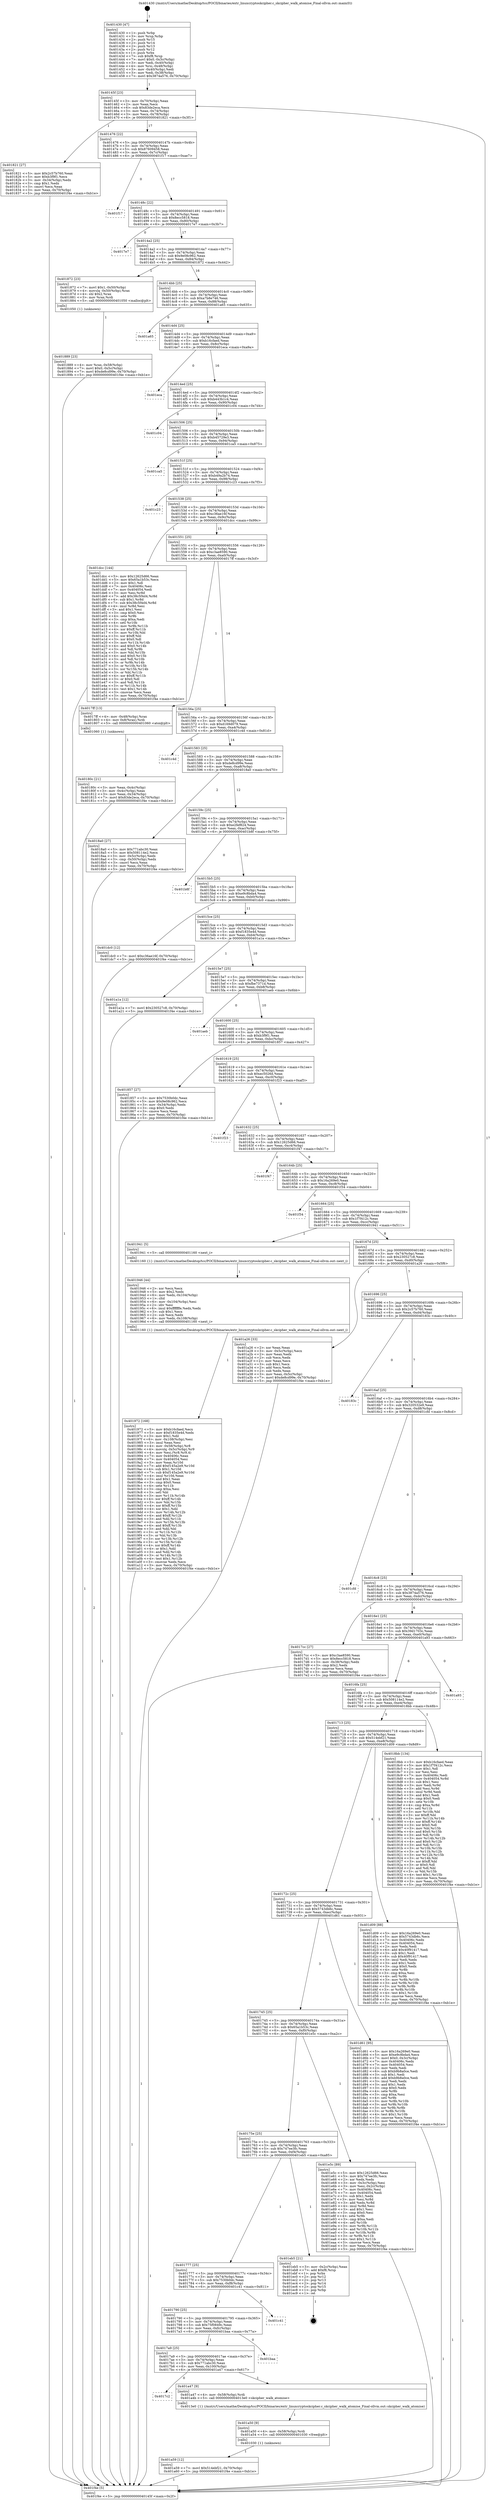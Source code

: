 digraph "0x401430" {
  label = "0x401430 (/mnt/c/Users/mathe/Desktop/tcc/POCII/binaries/extr_linuxcryptoskcipher.c_skcipher_walk_atomise_Final-ollvm.out::main(0))"
  labelloc = "t"
  node[shape=record]

  Entry [label="",width=0.3,height=0.3,shape=circle,fillcolor=black,style=filled]
  "0x40145f" [label="{
     0x40145f [23]\l
     | [instrs]\l
     &nbsp;&nbsp;0x40145f \<+3\>: mov -0x70(%rbp),%eax\l
     &nbsp;&nbsp;0x401462 \<+2\>: mov %eax,%ecx\l
     &nbsp;&nbsp;0x401464 \<+6\>: sub $0x83de2eca,%ecx\l
     &nbsp;&nbsp;0x40146a \<+3\>: mov %eax,-0x74(%rbp)\l
     &nbsp;&nbsp;0x40146d \<+3\>: mov %ecx,-0x78(%rbp)\l
     &nbsp;&nbsp;0x401470 \<+6\>: je 0000000000401821 \<main+0x3f1\>\l
  }"]
  "0x401821" [label="{
     0x401821 [27]\l
     | [instrs]\l
     &nbsp;&nbsp;0x401821 \<+5\>: mov $0x2c57b760,%eax\l
     &nbsp;&nbsp;0x401826 \<+5\>: mov $0xb3f9f1,%ecx\l
     &nbsp;&nbsp;0x40182b \<+3\>: mov -0x34(%rbp),%edx\l
     &nbsp;&nbsp;0x40182e \<+3\>: cmp $0x1,%edx\l
     &nbsp;&nbsp;0x401831 \<+3\>: cmovl %ecx,%eax\l
     &nbsp;&nbsp;0x401834 \<+3\>: mov %eax,-0x70(%rbp)\l
     &nbsp;&nbsp;0x401837 \<+5\>: jmp 0000000000401f4e \<main+0xb1e\>\l
  }"]
  "0x401476" [label="{
     0x401476 [22]\l
     | [instrs]\l
     &nbsp;&nbsp;0x401476 \<+5\>: jmp 000000000040147b \<main+0x4b\>\l
     &nbsp;&nbsp;0x40147b \<+3\>: mov -0x74(%rbp),%eax\l
     &nbsp;&nbsp;0x40147e \<+5\>: sub $0x87609458,%eax\l
     &nbsp;&nbsp;0x401483 \<+3\>: mov %eax,-0x7c(%rbp)\l
     &nbsp;&nbsp;0x401486 \<+6\>: je 0000000000401f17 \<main+0xae7\>\l
  }"]
  Exit [label="",width=0.3,height=0.3,shape=circle,fillcolor=black,style=filled,peripheries=2]
  "0x401f17" [label="{
     0x401f17\l
  }", style=dashed]
  "0x40148c" [label="{
     0x40148c [22]\l
     | [instrs]\l
     &nbsp;&nbsp;0x40148c \<+5\>: jmp 0000000000401491 \<main+0x61\>\l
     &nbsp;&nbsp;0x401491 \<+3\>: mov -0x74(%rbp),%eax\l
     &nbsp;&nbsp;0x401494 \<+5\>: sub $0x8ecc5818,%eax\l
     &nbsp;&nbsp;0x401499 \<+3\>: mov %eax,-0x80(%rbp)\l
     &nbsp;&nbsp;0x40149c \<+6\>: je 00000000004017e7 \<main+0x3b7\>\l
  }"]
  "0x401a59" [label="{
     0x401a59 [12]\l
     | [instrs]\l
     &nbsp;&nbsp;0x401a59 \<+7\>: movl $0x514ebf21,-0x70(%rbp)\l
     &nbsp;&nbsp;0x401a60 \<+5\>: jmp 0000000000401f4e \<main+0xb1e\>\l
  }"]
  "0x4017e7" [label="{
     0x4017e7\l
  }", style=dashed]
  "0x4014a2" [label="{
     0x4014a2 [25]\l
     | [instrs]\l
     &nbsp;&nbsp;0x4014a2 \<+5\>: jmp 00000000004014a7 \<main+0x77\>\l
     &nbsp;&nbsp;0x4014a7 \<+3\>: mov -0x74(%rbp),%eax\l
     &nbsp;&nbsp;0x4014aa \<+5\>: sub $0x9e08c962,%eax\l
     &nbsp;&nbsp;0x4014af \<+6\>: mov %eax,-0x84(%rbp)\l
     &nbsp;&nbsp;0x4014b5 \<+6\>: je 0000000000401872 \<main+0x442\>\l
  }"]
  "0x401a50" [label="{
     0x401a50 [9]\l
     | [instrs]\l
     &nbsp;&nbsp;0x401a50 \<+4\>: mov -0x58(%rbp),%rdi\l
     &nbsp;&nbsp;0x401a54 \<+5\>: call 0000000000401030 \<free@plt\>\l
     | [calls]\l
     &nbsp;&nbsp;0x401030 \{1\} (unknown)\l
  }"]
  "0x401872" [label="{
     0x401872 [23]\l
     | [instrs]\l
     &nbsp;&nbsp;0x401872 \<+7\>: movl $0x1,-0x50(%rbp)\l
     &nbsp;&nbsp;0x401879 \<+4\>: movslq -0x50(%rbp),%rax\l
     &nbsp;&nbsp;0x40187d \<+4\>: shl $0x2,%rax\l
     &nbsp;&nbsp;0x401881 \<+3\>: mov %rax,%rdi\l
     &nbsp;&nbsp;0x401884 \<+5\>: call 0000000000401050 \<malloc@plt\>\l
     | [calls]\l
     &nbsp;&nbsp;0x401050 \{1\} (unknown)\l
  }"]
  "0x4014bb" [label="{
     0x4014bb [25]\l
     | [instrs]\l
     &nbsp;&nbsp;0x4014bb \<+5\>: jmp 00000000004014c0 \<main+0x90\>\l
     &nbsp;&nbsp;0x4014c0 \<+3\>: mov -0x74(%rbp),%eax\l
     &nbsp;&nbsp;0x4014c3 \<+5\>: sub $0xa7b8e746,%eax\l
     &nbsp;&nbsp;0x4014c8 \<+6\>: mov %eax,-0x88(%rbp)\l
     &nbsp;&nbsp;0x4014ce \<+6\>: je 0000000000401a65 \<main+0x635\>\l
  }"]
  "0x4017c2" [label="{
     0x4017c2\l
  }", style=dashed]
  "0x401a65" [label="{
     0x401a65\l
  }", style=dashed]
  "0x4014d4" [label="{
     0x4014d4 [25]\l
     | [instrs]\l
     &nbsp;&nbsp;0x4014d4 \<+5\>: jmp 00000000004014d9 \<main+0xa9\>\l
     &nbsp;&nbsp;0x4014d9 \<+3\>: mov -0x74(%rbp),%eax\l
     &nbsp;&nbsp;0x4014dc \<+5\>: sub $0xb16cfaed,%eax\l
     &nbsp;&nbsp;0x4014e1 \<+6\>: mov %eax,-0x8c(%rbp)\l
     &nbsp;&nbsp;0x4014e7 \<+6\>: je 0000000000401eca \<main+0xa9a\>\l
  }"]
  "0x401a47" [label="{
     0x401a47 [9]\l
     | [instrs]\l
     &nbsp;&nbsp;0x401a47 \<+4\>: mov -0x58(%rbp),%rdi\l
     &nbsp;&nbsp;0x401a4b \<+5\>: call 00000000004013e0 \<skcipher_walk_atomise\>\l
     | [calls]\l
     &nbsp;&nbsp;0x4013e0 \{1\} (/mnt/c/Users/mathe/Desktop/tcc/POCII/binaries/extr_linuxcryptoskcipher.c_skcipher_walk_atomise_Final-ollvm.out::skcipher_walk_atomise)\l
  }"]
  "0x401eca" [label="{
     0x401eca\l
  }", style=dashed]
  "0x4014ed" [label="{
     0x4014ed [25]\l
     | [instrs]\l
     &nbsp;&nbsp;0x4014ed \<+5\>: jmp 00000000004014f2 \<main+0xc2\>\l
     &nbsp;&nbsp;0x4014f2 \<+3\>: mov -0x74(%rbp),%eax\l
     &nbsp;&nbsp;0x4014f5 \<+5\>: sub $0xb443b1c4,%eax\l
     &nbsp;&nbsp;0x4014fa \<+6\>: mov %eax,-0x90(%rbp)\l
     &nbsp;&nbsp;0x401500 \<+6\>: je 0000000000401c04 \<main+0x7d4\>\l
  }"]
  "0x4017a9" [label="{
     0x4017a9 [25]\l
     | [instrs]\l
     &nbsp;&nbsp;0x4017a9 \<+5\>: jmp 00000000004017ae \<main+0x37e\>\l
     &nbsp;&nbsp;0x4017ae \<+3\>: mov -0x74(%rbp),%eax\l
     &nbsp;&nbsp;0x4017b1 \<+5\>: sub $0x771abc30,%eax\l
     &nbsp;&nbsp;0x4017b6 \<+6\>: mov %eax,-0x100(%rbp)\l
     &nbsp;&nbsp;0x4017bc \<+6\>: je 0000000000401a47 \<main+0x617\>\l
  }"]
  "0x401c04" [label="{
     0x401c04\l
  }", style=dashed]
  "0x401506" [label="{
     0x401506 [25]\l
     | [instrs]\l
     &nbsp;&nbsp;0x401506 \<+5\>: jmp 000000000040150b \<main+0xdb\>\l
     &nbsp;&nbsp;0x40150b \<+3\>: mov -0x74(%rbp),%eax\l
     &nbsp;&nbsp;0x40150e \<+5\>: sub $0xb45729e3,%eax\l
     &nbsp;&nbsp;0x401513 \<+6\>: mov %eax,-0x94(%rbp)\l
     &nbsp;&nbsp;0x401519 \<+6\>: je 0000000000401ca5 \<main+0x875\>\l
  }"]
  "0x401baa" [label="{
     0x401baa\l
  }", style=dashed]
  "0x401ca5" [label="{
     0x401ca5\l
  }", style=dashed]
  "0x40151f" [label="{
     0x40151f [25]\l
     | [instrs]\l
     &nbsp;&nbsp;0x40151f \<+5\>: jmp 0000000000401524 \<main+0xf4\>\l
     &nbsp;&nbsp;0x401524 \<+3\>: mov -0x74(%rbp),%eax\l
     &nbsp;&nbsp;0x401527 \<+5\>: sub $0xb49a2b74,%eax\l
     &nbsp;&nbsp;0x40152c \<+6\>: mov %eax,-0x98(%rbp)\l
     &nbsp;&nbsp;0x401532 \<+6\>: je 0000000000401c23 \<main+0x7f3\>\l
  }"]
  "0x401790" [label="{
     0x401790 [25]\l
     | [instrs]\l
     &nbsp;&nbsp;0x401790 \<+5\>: jmp 0000000000401795 \<main+0x365\>\l
     &nbsp;&nbsp;0x401795 \<+3\>: mov -0x74(%rbp),%eax\l
     &nbsp;&nbsp;0x401798 \<+5\>: sub $0x75f0849c,%eax\l
     &nbsp;&nbsp;0x40179d \<+6\>: mov %eax,-0xfc(%rbp)\l
     &nbsp;&nbsp;0x4017a3 \<+6\>: je 0000000000401baa \<main+0x77a\>\l
  }"]
  "0x401c23" [label="{
     0x401c23\l
  }", style=dashed]
  "0x401538" [label="{
     0x401538 [25]\l
     | [instrs]\l
     &nbsp;&nbsp;0x401538 \<+5\>: jmp 000000000040153d \<main+0x10d\>\l
     &nbsp;&nbsp;0x40153d \<+3\>: mov -0x74(%rbp),%eax\l
     &nbsp;&nbsp;0x401540 \<+5\>: sub $0xc36ae16f,%eax\l
     &nbsp;&nbsp;0x401545 \<+6\>: mov %eax,-0x9c(%rbp)\l
     &nbsp;&nbsp;0x40154b \<+6\>: je 0000000000401dcc \<main+0x99c\>\l
  }"]
  "0x401c41" [label="{
     0x401c41\l
  }", style=dashed]
  "0x401dcc" [label="{
     0x401dcc [144]\l
     | [instrs]\l
     &nbsp;&nbsp;0x401dcc \<+5\>: mov $0x12625d66,%eax\l
     &nbsp;&nbsp;0x401dd1 \<+5\>: mov $0x65a1b53c,%ecx\l
     &nbsp;&nbsp;0x401dd6 \<+2\>: mov $0x1,%dl\l
     &nbsp;&nbsp;0x401dd8 \<+7\>: mov 0x40406c,%esi\l
     &nbsp;&nbsp;0x401ddf \<+7\>: mov 0x404054,%edi\l
     &nbsp;&nbsp;0x401de6 \<+3\>: mov %esi,%r8d\l
     &nbsp;&nbsp;0x401de9 \<+7\>: add $0x38c5f4d4,%r8d\l
     &nbsp;&nbsp;0x401df0 \<+4\>: sub $0x1,%r8d\l
     &nbsp;&nbsp;0x401df4 \<+7\>: sub $0x38c5f4d4,%r8d\l
     &nbsp;&nbsp;0x401dfb \<+4\>: imul %r8d,%esi\l
     &nbsp;&nbsp;0x401dff \<+3\>: and $0x1,%esi\l
     &nbsp;&nbsp;0x401e02 \<+3\>: cmp $0x0,%esi\l
     &nbsp;&nbsp;0x401e05 \<+4\>: sete %r9b\l
     &nbsp;&nbsp;0x401e09 \<+3\>: cmp $0xa,%edi\l
     &nbsp;&nbsp;0x401e0c \<+4\>: setl %r10b\l
     &nbsp;&nbsp;0x401e10 \<+3\>: mov %r9b,%r11b\l
     &nbsp;&nbsp;0x401e13 \<+4\>: xor $0xff,%r11b\l
     &nbsp;&nbsp;0x401e17 \<+3\>: mov %r10b,%bl\l
     &nbsp;&nbsp;0x401e1a \<+3\>: xor $0xff,%bl\l
     &nbsp;&nbsp;0x401e1d \<+3\>: xor $0x0,%dl\l
     &nbsp;&nbsp;0x401e20 \<+3\>: mov %r11b,%r14b\l
     &nbsp;&nbsp;0x401e23 \<+4\>: and $0x0,%r14b\l
     &nbsp;&nbsp;0x401e27 \<+3\>: and %dl,%r9b\l
     &nbsp;&nbsp;0x401e2a \<+3\>: mov %bl,%r15b\l
     &nbsp;&nbsp;0x401e2d \<+4\>: and $0x0,%r15b\l
     &nbsp;&nbsp;0x401e31 \<+3\>: and %dl,%r10b\l
     &nbsp;&nbsp;0x401e34 \<+3\>: or %r9b,%r14b\l
     &nbsp;&nbsp;0x401e37 \<+3\>: or %r10b,%r15b\l
     &nbsp;&nbsp;0x401e3a \<+3\>: xor %r15b,%r14b\l
     &nbsp;&nbsp;0x401e3d \<+3\>: or %bl,%r11b\l
     &nbsp;&nbsp;0x401e40 \<+4\>: xor $0xff,%r11b\l
     &nbsp;&nbsp;0x401e44 \<+3\>: or $0x0,%dl\l
     &nbsp;&nbsp;0x401e47 \<+3\>: and %dl,%r11b\l
     &nbsp;&nbsp;0x401e4a \<+3\>: or %r11b,%r14b\l
     &nbsp;&nbsp;0x401e4d \<+4\>: test $0x1,%r14b\l
     &nbsp;&nbsp;0x401e51 \<+3\>: cmovne %ecx,%eax\l
     &nbsp;&nbsp;0x401e54 \<+3\>: mov %eax,-0x70(%rbp)\l
     &nbsp;&nbsp;0x401e57 \<+5\>: jmp 0000000000401f4e \<main+0xb1e\>\l
  }"]
  "0x401551" [label="{
     0x401551 [25]\l
     | [instrs]\l
     &nbsp;&nbsp;0x401551 \<+5\>: jmp 0000000000401556 \<main+0x126\>\l
     &nbsp;&nbsp;0x401556 \<+3\>: mov -0x74(%rbp),%eax\l
     &nbsp;&nbsp;0x401559 \<+5\>: sub $0xc3ae8590,%eax\l
     &nbsp;&nbsp;0x40155e \<+6\>: mov %eax,-0xa0(%rbp)\l
     &nbsp;&nbsp;0x401564 \<+6\>: je 00000000004017ff \<main+0x3cf\>\l
  }"]
  "0x401777" [label="{
     0x401777 [25]\l
     | [instrs]\l
     &nbsp;&nbsp;0x401777 \<+5\>: jmp 000000000040177c \<main+0x34c\>\l
     &nbsp;&nbsp;0x40177c \<+3\>: mov -0x74(%rbp),%eax\l
     &nbsp;&nbsp;0x40177f \<+5\>: sub $0x7530b0dc,%eax\l
     &nbsp;&nbsp;0x401784 \<+6\>: mov %eax,-0xf8(%rbp)\l
     &nbsp;&nbsp;0x40178a \<+6\>: je 0000000000401c41 \<main+0x811\>\l
  }"]
  "0x4017ff" [label="{
     0x4017ff [13]\l
     | [instrs]\l
     &nbsp;&nbsp;0x4017ff \<+4\>: mov -0x48(%rbp),%rax\l
     &nbsp;&nbsp;0x401803 \<+4\>: mov 0x8(%rax),%rdi\l
     &nbsp;&nbsp;0x401807 \<+5\>: call 0000000000401060 \<atoi@plt\>\l
     | [calls]\l
     &nbsp;&nbsp;0x401060 \{1\} (unknown)\l
  }"]
  "0x40156a" [label="{
     0x40156a [25]\l
     | [instrs]\l
     &nbsp;&nbsp;0x40156a \<+5\>: jmp 000000000040156f \<main+0x13f\>\l
     &nbsp;&nbsp;0x40156f \<+3\>: mov -0x74(%rbp),%eax\l
     &nbsp;&nbsp;0x401572 \<+5\>: sub $0xd169d079,%eax\l
     &nbsp;&nbsp;0x401577 \<+6\>: mov %eax,-0xa4(%rbp)\l
     &nbsp;&nbsp;0x40157d \<+6\>: je 0000000000401c4d \<main+0x81d\>\l
  }"]
  "0x401eb5" [label="{
     0x401eb5 [21]\l
     | [instrs]\l
     &nbsp;&nbsp;0x401eb5 \<+3\>: mov -0x2c(%rbp),%eax\l
     &nbsp;&nbsp;0x401eb8 \<+7\>: add $0xf8,%rsp\l
     &nbsp;&nbsp;0x401ebf \<+1\>: pop %rbx\l
     &nbsp;&nbsp;0x401ec0 \<+2\>: pop %r12\l
     &nbsp;&nbsp;0x401ec2 \<+2\>: pop %r13\l
     &nbsp;&nbsp;0x401ec4 \<+2\>: pop %r14\l
     &nbsp;&nbsp;0x401ec6 \<+2\>: pop %r15\l
     &nbsp;&nbsp;0x401ec8 \<+1\>: pop %rbp\l
     &nbsp;&nbsp;0x401ec9 \<+1\>: ret\l
  }"]
  "0x401c4d" [label="{
     0x401c4d\l
  }", style=dashed]
  "0x401583" [label="{
     0x401583 [25]\l
     | [instrs]\l
     &nbsp;&nbsp;0x401583 \<+5\>: jmp 0000000000401588 \<main+0x158\>\l
     &nbsp;&nbsp;0x401588 \<+3\>: mov -0x74(%rbp),%eax\l
     &nbsp;&nbsp;0x40158b \<+5\>: sub $0xde8cd99e,%eax\l
     &nbsp;&nbsp;0x401590 \<+6\>: mov %eax,-0xa8(%rbp)\l
     &nbsp;&nbsp;0x401596 \<+6\>: je 00000000004018a0 \<main+0x470\>\l
  }"]
  "0x40175e" [label="{
     0x40175e [25]\l
     | [instrs]\l
     &nbsp;&nbsp;0x40175e \<+5\>: jmp 0000000000401763 \<main+0x333\>\l
     &nbsp;&nbsp;0x401763 \<+3\>: mov -0x74(%rbp),%eax\l
     &nbsp;&nbsp;0x401766 \<+5\>: sub $0x747ee3fc,%eax\l
     &nbsp;&nbsp;0x40176b \<+6\>: mov %eax,-0xf4(%rbp)\l
     &nbsp;&nbsp;0x401771 \<+6\>: je 0000000000401eb5 \<main+0xa85\>\l
  }"]
  "0x4018a0" [label="{
     0x4018a0 [27]\l
     | [instrs]\l
     &nbsp;&nbsp;0x4018a0 \<+5\>: mov $0x771abc30,%eax\l
     &nbsp;&nbsp;0x4018a5 \<+5\>: mov $0x508114e2,%ecx\l
     &nbsp;&nbsp;0x4018aa \<+3\>: mov -0x5c(%rbp),%edx\l
     &nbsp;&nbsp;0x4018ad \<+3\>: cmp -0x50(%rbp),%edx\l
     &nbsp;&nbsp;0x4018b0 \<+3\>: cmovl %ecx,%eax\l
     &nbsp;&nbsp;0x4018b3 \<+3\>: mov %eax,-0x70(%rbp)\l
     &nbsp;&nbsp;0x4018b6 \<+5\>: jmp 0000000000401f4e \<main+0xb1e\>\l
  }"]
  "0x40159c" [label="{
     0x40159c [25]\l
     | [instrs]\l
     &nbsp;&nbsp;0x40159c \<+5\>: jmp 00000000004015a1 \<main+0x171\>\l
     &nbsp;&nbsp;0x4015a1 \<+3\>: mov -0x74(%rbp),%eax\l
     &nbsp;&nbsp;0x4015a4 \<+5\>: sub $0xe2fef824,%eax\l
     &nbsp;&nbsp;0x4015a9 \<+6\>: mov %eax,-0xac(%rbp)\l
     &nbsp;&nbsp;0x4015af \<+6\>: je 0000000000401b8f \<main+0x75f\>\l
  }"]
  "0x401e5c" [label="{
     0x401e5c [89]\l
     | [instrs]\l
     &nbsp;&nbsp;0x401e5c \<+5\>: mov $0x12625d66,%eax\l
     &nbsp;&nbsp;0x401e61 \<+5\>: mov $0x747ee3fc,%ecx\l
     &nbsp;&nbsp;0x401e66 \<+2\>: xor %edx,%edx\l
     &nbsp;&nbsp;0x401e68 \<+3\>: mov -0x3c(%rbp),%esi\l
     &nbsp;&nbsp;0x401e6b \<+3\>: mov %esi,-0x2c(%rbp)\l
     &nbsp;&nbsp;0x401e6e \<+7\>: mov 0x40406c,%esi\l
     &nbsp;&nbsp;0x401e75 \<+7\>: mov 0x404054,%edi\l
     &nbsp;&nbsp;0x401e7c \<+3\>: sub $0x1,%edx\l
     &nbsp;&nbsp;0x401e7f \<+3\>: mov %esi,%r8d\l
     &nbsp;&nbsp;0x401e82 \<+3\>: add %edx,%r8d\l
     &nbsp;&nbsp;0x401e85 \<+4\>: imul %r8d,%esi\l
     &nbsp;&nbsp;0x401e89 \<+3\>: and $0x1,%esi\l
     &nbsp;&nbsp;0x401e8c \<+3\>: cmp $0x0,%esi\l
     &nbsp;&nbsp;0x401e8f \<+4\>: sete %r9b\l
     &nbsp;&nbsp;0x401e93 \<+3\>: cmp $0xa,%edi\l
     &nbsp;&nbsp;0x401e96 \<+4\>: setl %r10b\l
     &nbsp;&nbsp;0x401e9a \<+3\>: mov %r9b,%r11b\l
     &nbsp;&nbsp;0x401e9d \<+3\>: and %r10b,%r11b\l
     &nbsp;&nbsp;0x401ea0 \<+3\>: xor %r10b,%r9b\l
     &nbsp;&nbsp;0x401ea3 \<+3\>: or %r9b,%r11b\l
     &nbsp;&nbsp;0x401ea6 \<+4\>: test $0x1,%r11b\l
     &nbsp;&nbsp;0x401eaa \<+3\>: cmovne %ecx,%eax\l
     &nbsp;&nbsp;0x401ead \<+3\>: mov %eax,-0x70(%rbp)\l
     &nbsp;&nbsp;0x401eb0 \<+5\>: jmp 0000000000401f4e \<main+0xb1e\>\l
  }"]
  "0x401b8f" [label="{
     0x401b8f\l
  }", style=dashed]
  "0x4015b5" [label="{
     0x4015b5 [25]\l
     | [instrs]\l
     &nbsp;&nbsp;0x4015b5 \<+5\>: jmp 00000000004015ba \<main+0x18a\>\l
     &nbsp;&nbsp;0x4015ba \<+3\>: mov -0x74(%rbp),%eax\l
     &nbsp;&nbsp;0x4015bd \<+5\>: sub $0xe9c8bda4,%eax\l
     &nbsp;&nbsp;0x4015c2 \<+6\>: mov %eax,-0xb0(%rbp)\l
     &nbsp;&nbsp;0x4015c8 \<+6\>: je 0000000000401dc0 \<main+0x990\>\l
  }"]
  "0x401745" [label="{
     0x401745 [25]\l
     | [instrs]\l
     &nbsp;&nbsp;0x401745 \<+5\>: jmp 000000000040174a \<main+0x31a\>\l
     &nbsp;&nbsp;0x40174a \<+3\>: mov -0x74(%rbp),%eax\l
     &nbsp;&nbsp;0x40174d \<+5\>: sub $0x65a1b53c,%eax\l
     &nbsp;&nbsp;0x401752 \<+6\>: mov %eax,-0xf0(%rbp)\l
     &nbsp;&nbsp;0x401758 \<+6\>: je 0000000000401e5c \<main+0xa2c\>\l
  }"]
  "0x401dc0" [label="{
     0x401dc0 [12]\l
     | [instrs]\l
     &nbsp;&nbsp;0x401dc0 \<+7\>: movl $0xc36ae16f,-0x70(%rbp)\l
     &nbsp;&nbsp;0x401dc7 \<+5\>: jmp 0000000000401f4e \<main+0xb1e\>\l
  }"]
  "0x4015ce" [label="{
     0x4015ce [25]\l
     | [instrs]\l
     &nbsp;&nbsp;0x4015ce \<+5\>: jmp 00000000004015d3 \<main+0x1a3\>\l
     &nbsp;&nbsp;0x4015d3 \<+3\>: mov -0x74(%rbp),%eax\l
     &nbsp;&nbsp;0x4015d6 \<+5\>: sub $0xf1835e4d,%eax\l
     &nbsp;&nbsp;0x4015db \<+6\>: mov %eax,-0xb4(%rbp)\l
     &nbsp;&nbsp;0x4015e1 \<+6\>: je 0000000000401a1a \<main+0x5ea\>\l
  }"]
  "0x401d61" [label="{
     0x401d61 [95]\l
     | [instrs]\l
     &nbsp;&nbsp;0x401d61 \<+5\>: mov $0x16a269e0,%eax\l
     &nbsp;&nbsp;0x401d66 \<+5\>: mov $0xe9c8bda4,%ecx\l
     &nbsp;&nbsp;0x401d6b \<+7\>: movl $0x0,-0x3c(%rbp)\l
     &nbsp;&nbsp;0x401d72 \<+7\>: mov 0x40406c,%edx\l
     &nbsp;&nbsp;0x401d79 \<+7\>: mov 0x404054,%esi\l
     &nbsp;&nbsp;0x401d80 \<+2\>: mov %edx,%edi\l
     &nbsp;&nbsp;0x401d82 \<+6\>: sub $0xb9b8a0ce,%edi\l
     &nbsp;&nbsp;0x401d88 \<+3\>: sub $0x1,%edi\l
     &nbsp;&nbsp;0x401d8b \<+6\>: add $0xb9b8a0ce,%edi\l
     &nbsp;&nbsp;0x401d91 \<+3\>: imul %edi,%edx\l
     &nbsp;&nbsp;0x401d94 \<+3\>: and $0x1,%edx\l
     &nbsp;&nbsp;0x401d97 \<+3\>: cmp $0x0,%edx\l
     &nbsp;&nbsp;0x401d9a \<+4\>: sete %r8b\l
     &nbsp;&nbsp;0x401d9e \<+3\>: cmp $0xa,%esi\l
     &nbsp;&nbsp;0x401da1 \<+4\>: setl %r9b\l
     &nbsp;&nbsp;0x401da5 \<+3\>: mov %r8b,%r10b\l
     &nbsp;&nbsp;0x401da8 \<+3\>: and %r9b,%r10b\l
     &nbsp;&nbsp;0x401dab \<+3\>: xor %r9b,%r8b\l
     &nbsp;&nbsp;0x401dae \<+3\>: or %r8b,%r10b\l
     &nbsp;&nbsp;0x401db1 \<+4\>: test $0x1,%r10b\l
     &nbsp;&nbsp;0x401db5 \<+3\>: cmovne %ecx,%eax\l
     &nbsp;&nbsp;0x401db8 \<+3\>: mov %eax,-0x70(%rbp)\l
     &nbsp;&nbsp;0x401dbb \<+5\>: jmp 0000000000401f4e \<main+0xb1e\>\l
  }"]
  "0x401a1a" [label="{
     0x401a1a [12]\l
     | [instrs]\l
     &nbsp;&nbsp;0x401a1a \<+7\>: movl $0x230527c8,-0x70(%rbp)\l
     &nbsp;&nbsp;0x401a21 \<+5\>: jmp 0000000000401f4e \<main+0xb1e\>\l
  }"]
  "0x4015e7" [label="{
     0x4015e7 [25]\l
     | [instrs]\l
     &nbsp;&nbsp;0x4015e7 \<+5\>: jmp 00000000004015ec \<main+0x1bc\>\l
     &nbsp;&nbsp;0x4015ec \<+3\>: mov -0x74(%rbp),%eax\l
     &nbsp;&nbsp;0x4015ef \<+5\>: sub $0xfbe7371d,%eax\l
     &nbsp;&nbsp;0x4015f4 \<+6\>: mov %eax,-0xb8(%rbp)\l
     &nbsp;&nbsp;0x4015fa \<+6\>: je 0000000000401aeb \<main+0x6bb\>\l
  }"]
  "0x40172c" [label="{
     0x40172c [25]\l
     | [instrs]\l
     &nbsp;&nbsp;0x40172c \<+5\>: jmp 0000000000401731 \<main+0x301\>\l
     &nbsp;&nbsp;0x401731 \<+3\>: mov -0x74(%rbp),%eax\l
     &nbsp;&nbsp;0x401734 \<+5\>: sub $0x5743db6c,%eax\l
     &nbsp;&nbsp;0x401739 \<+6\>: mov %eax,-0xec(%rbp)\l
     &nbsp;&nbsp;0x40173f \<+6\>: je 0000000000401d61 \<main+0x931\>\l
  }"]
  "0x401aeb" [label="{
     0x401aeb\l
  }", style=dashed]
  "0x401600" [label="{
     0x401600 [25]\l
     | [instrs]\l
     &nbsp;&nbsp;0x401600 \<+5\>: jmp 0000000000401605 \<main+0x1d5\>\l
     &nbsp;&nbsp;0x401605 \<+3\>: mov -0x74(%rbp),%eax\l
     &nbsp;&nbsp;0x401608 \<+5\>: sub $0xb3f9f1,%eax\l
     &nbsp;&nbsp;0x40160d \<+6\>: mov %eax,-0xbc(%rbp)\l
     &nbsp;&nbsp;0x401613 \<+6\>: je 0000000000401857 \<main+0x427\>\l
  }"]
  "0x401d09" [label="{
     0x401d09 [88]\l
     | [instrs]\l
     &nbsp;&nbsp;0x401d09 \<+5\>: mov $0x16a269e0,%eax\l
     &nbsp;&nbsp;0x401d0e \<+5\>: mov $0x5743db6c,%ecx\l
     &nbsp;&nbsp;0x401d13 \<+7\>: mov 0x40406c,%edx\l
     &nbsp;&nbsp;0x401d1a \<+7\>: mov 0x404054,%esi\l
     &nbsp;&nbsp;0x401d21 \<+2\>: mov %edx,%edi\l
     &nbsp;&nbsp;0x401d23 \<+6\>: add $0x40f91417,%edi\l
     &nbsp;&nbsp;0x401d29 \<+3\>: sub $0x1,%edi\l
     &nbsp;&nbsp;0x401d2c \<+6\>: sub $0x40f91417,%edi\l
     &nbsp;&nbsp;0x401d32 \<+3\>: imul %edi,%edx\l
     &nbsp;&nbsp;0x401d35 \<+3\>: and $0x1,%edx\l
     &nbsp;&nbsp;0x401d38 \<+3\>: cmp $0x0,%edx\l
     &nbsp;&nbsp;0x401d3b \<+4\>: sete %r8b\l
     &nbsp;&nbsp;0x401d3f \<+3\>: cmp $0xa,%esi\l
     &nbsp;&nbsp;0x401d42 \<+4\>: setl %r9b\l
     &nbsp;&nbsp;0x401d46 \<+3\>: mov %r8b,%r10b\l
     &nbsp;&nbsp;0x401d49 \<+3\>: and %r9b,%r10b\l
     &nbsp;&nbsp;0x401d4c \<+3\>: xor %r9b,%r8b\l
     &nbsp;&nbsp;0x401d4f \<+3\>: or %r8b,%r10b\l
     &nbsp;&nbsp;0x401d52 \<+4\>: test $0x1,%r10b\l
     &nbsp;&nbsp;0x401d56 \<+3\>: cmovne %ecx,%eax\l
     &nbsp;&nbsp;0x401d59 \<+3\>: mov %eax,-0x70(%rbp)\l
     &nbsp;&nbsp;0x401d5c \<+5\>: jmp 0000000000401f4e \<main+0xb1e\>\l
  }"]
  "0x401857" [label="{
     0x401857 [27]\l
     | [instrs]\l
     &nbsp;&nbsp;0x401857 \<+5\>: mov $0x7530b0dc,%eax\l
     &nbsp;&nbsp;0x40185c \<+5\>: mov $0x9e08c962,%ecx\l
     &nbsp;&nbsp;0x401861 \<+3\>: mov -0x34(%rbp),%edx\l
     &nbsp;&nbsp;0x401864 \<+3\>: cmp $0x0,%edx\l
     &nbsp;&nbsp;0x401867 \<+3\>: cmove %ecx,%eax\l
     &nbsp;&nbsp;0x40186a \<+3\>: mov %eax,-0x70(%rbp)\l
     &nbsp;&nbsp;0x40186d \<+5\>: jmp 0000000000401f4e \<main+0xb1e\>\l
  }"]
  "0x401619" [label="{
     0x401619 [25]\l
     | [instrs]\l
     &nbsp;&nbsp;0x401619 \<+5\>: jmp 000000000040161e \<main+0x1ee\>\l
     &nbsp;&nbsp;0x40161e \<+3\>: mov -0x74(%rbp),%eax\l
     &nbsp;&nbsp;0x401621 \<+5\>: sub $0xec5026d,%eax\l
     &nbsp;&nbsp;0x401626 \<+6\>: mov %eax,-0xc0(%rbp)\l
     &nbsp;&nbsp;0x40162c \<+6\>: je 0000000000401f23 \<main+0xaf3\>\l
  }"]
  "0x401972" [label="{
     0x401972 [168]\l
     | [instrs]\l
     &nbsp;&nbsp;0x401972 \<+5\>: mov $0xb16cfaed,%ecx\l
     &nbsp;&nbsp;0x401977 \<+5\>: mov $0xf1835e4d,%edx\l
     &nbsp;&nbsp;0x40197c \<+3\>: mov $0x1,%dil\l
     &nbsp;&nbsp;0x40197f \<+6\>: mov -0x108(%rbp),%esi\l
     &nbsp;&nbsp;0x401985 \<+3\>: imul %eax,%esi\l
     &nbsp;&nbsp;0x401988 \<+4\>: mov -0x58(%rbp),%r8\l
     &nbsp;&nbsp;0x40198c \<+4\>: movslq -0x5c(%rbp),%r9\l
     &nbsp;&nbsp;0x401990 \<+4\>: mov %esi,(%r8,%r9,4)\l
     &nbsp;&nbsp;0x401994 \<+7\>: mov 0x40406c,%eax\l
     &nbsp;&nbsp;0x40199b \<+7\>: mov 0x404054,%esi\l
     &nbsp;&nbsp;0x4019a2 \<+3\>: mov %eax,%r10d\l
     &nbsp;&nbsp;0x4019a5 \<+7\>: add $0xf145a2e9,%r10d\l
     &nbsp;&nbsp;0x4019ac \<+4\>: sub $0x1,%r10d\l
     &nbsp;&nbsp;0x4019b0 \<+7\>: sub $0xf145a2e9,%r10d\l
     &nbsp;&nbsp;0x4019b7 \<+4\>: imul %r10d,%eax\l
     &nbsp;&nbsp;0x4019bb \<+3\>: and $0x1,%eax\l
     &nbsp;&nbsp;0x4019be \<+3\>: cmp $0x0,%eax\l
     &nbsp;&nbsp;0x4019c1 \<+4\>: sete %r11b\l
     &nbsp;&nbsp;0x4019c5 \<+3\>: cmp $0xa,%esi\l
     &nbsp;&nbsp;0x4019c8 \<+3\>: setl %bl\l
     &nbsp;&nbsp;0x4019cb \<+3\>: mov %r11b,%r14b\l
     &nbsp;&nbsp;0x4019ce \<+4\>: xor $0xff,%r14b\l
     &nbsp;&nbsp;0x4019d2 \<+3\>: mov %bl,%r15b\l
     &nbsp;&nbsp;0x4019d5 \<+4\>: xor $0xff,%r15b\l
     &nbsp;&nbsp;0x4019d9 \<+4\>: xor $0x1,%dil\l
     &nbsp;&nbsp;0x4019dd \<+3\>: mov %r14b,%r12b\l
     &nbsp;&nbsp;0x4019e0 \<+4\>: and $0xff,%r12b\l
     &nbsp;&nbsp;0x4019e4 \<+3\>: and %dil,%r11b\l
     &nbsp;&nbsp;0x4019e7 \<+3\>: mov %r15b,%r13b\l
     &nbsp;&nbsp;0x4019ea \<+4\>: and $0xff,%r13b\l
     &nbsp;&nbsp;0x4019ee \<+3\>: and %dil,%bl\l
     &nbsp;&nbsp;0x4019f1 \<+3\>: or %r11b,%r12b\l
     &nbsp;&nbsp;0x4019f4 \<+3\>: or %bl,%r13b\l
     &nbsp;&nbsp;0x4019f7 \<+3\>: xor %r13b,%r12b\l
     &nbsp;&nbsp;0x4019fa \<+3\>: or %r15b,%r14b\l
     &nbsp;&nbsp;0x4019fd \<+4\>: xor $0xff,%r14b\l
     &nbsp;&nbsp;0x401a01 \<+4\>: or $0x1,%dil\l
     &nbsp;&nbsp;0x401a05 \<+3\>: and %dil,%r14b\l
     &nbsp;&nbsp;0x401a08 \<+3\>: or %r14b,%r12b\l
     &nbsp;&nbsp;0x401a0b \<+4\>: test $0x1,%r12b\l
     &nbsp;&nbsp;0x401a0f \<+3\>: cmovne %edx,%ecx\l
     &nbsp;&nbsp;0x401a12 \<+3\>: mov %ecx,-0x70(%rbp)\l
     &nbsp;&nbsp;0x401a15 \<+5\>: jmp 0000000000401f4e \<main+0xb1e\>\l
  }"]
  "0x401f23" [label="{
     0x401f23\l
  }", style=dashed]
  "0x401632" [label="{
     0x401632 [25]\l
     | [instrs]\l
     &nbsp;&nbsp;0x401632 \<+5\>: jmp 0000000000401637 \<main+0x207\>\l
     &nbsp;&nbsp;0x401637 \<+3\>: mov -0x74(%rbp),%eax\l
     &nbsp;&nbsp;0x40163a \<+5\>: sub $0x12625d66,%eax\l
     &nbsp;&nbsp;0x40163f \<+6\>: mov %eax,-0xc4(%rbp)\l
     &nbsp;&nbsp;0x401645 \<+6\>: je 0000000000401f47 \<main+0xb17\>\l
  }"]
  "0x401946" [label="{
     0x401946 [44]\l
     | [instrs]\l
     &nbsp;&nbsp;0x401946 \<+2\>: xor %ecx,%ecx\l
     &nbsp;&nbsp;0x401948 \<+5\>: mov $0x2,%edx\l
     &nbsp;&nbsp;0x40194d \<+6\>: mov %edx,-0x104(%rbp)\l
     &nbsp;&nbsp;0x401953 \<+1\>: cltd\l
     &nbsp;&nbsp;0x401954 \<+6\>: mov -0x104(%rbp),%esi\l
     &nbsp;&nbsp;0x40195a \<+2\>: idiv %esi\l
     &nbsp;&nbsp;0x40195c \<+6\>: imul $0xfffffffe,%edx,%edx\l
     &nbsp;&nbsp;0x401962 \<+3\>: sub $0x1,%ecx\l
     &nbsp;&nbsp;0x401965 \<+2\>: sub %ecx,%edx\l
     &nbsp;&nbsp;0x401967 \<+6\>: mov %edx,-0x108(%rbp)\l
     &nbsp;&nbsp;0x40196d \<+5\>: call 0000000000401160 \<next_i\>\l
     | [calls]\l
     &nbsp;&nbsp;0x401160 \{1\} (/mnt/c/Users/mathe/Desktop/tcc/POCII/binaries/extr_linuxcryptoskcipher.c_skcipher_walk_atomise_Final-ollvm.out::next_i)\l
  }"]
  "0x401f47" [label="{
     0x401f47\l
  }", style=dashed]
  "0x40164b" [label="{
     0x40164b [25]\l
     | [instrs]\l
     &nbsp;&nbsp;0x40164b \<+5\>: jmp 0000000000401650 \<main+0x220\>\l
     &nbsp;&nbsp;0x401650 \<+3\>: mov -0x74(%rbp),%eax\l
     &nbsp;&nbsp;0x401653 \<+5\>: sub $0x16a269e0,%eax\l
     &nbsp;&nbsp;0x401658 \<+6\>: mov %eax,-0xc8(%rbp)\l
     &nbsp;&nbsp;0x40165e \<+6\>: je 0000000000401f34 \<main+0xb04\>\l
  }"]
  "0x401713" [label="{
     0x401713 [25]\l
     | [instrs]\l
     &nbsp;&nbsp;0x401713 \<+5\>: jmp 0000000000401718 \<main+0x2e8\>\l
     &nbsp;&nbsp;0x401718 \<+3\>: mov -0x74(%rbp),%eax\l
     &nbsp;&nbsp;0x40171b \<+5\>: sub $0x514ebf21,%eax\l
     &nbsp;&nbsp;0x401720 \<+6\>: mov %eax,-0xe8(%rbp)\l
     &nbsp;&nbsp;0x401726 \<+6\>: je 0000000000401d09 \<main+0x8d9\>\l
  }"]
  "0x401f34" [label="{
     0x401f34\l
  }", style=dashed]
  "0x401664" [label="{
     0x401664 [25]\l
     | [instrs]\l
     &nbsp;&nbsp;0x401664 \<+5\>: jmp 0000000000401669 \<main+0x239\>\l
     &nbsp;&nbsp;0x401669 \<+3\>: mov -0x74(%rbp),%eax\l
     &nbsp;&nbsp;0x40166c \<+5\>: sub $0x1f7f412c,%eax\l
     &nbsp;&nbsp;0x401671 \<+6\>: mov %eax,-0xcc(%rbp)\l
     &nbsp;&nbsp;0x401677 \<+6\>: je 0000000000401941 \<main+0x511\>\l
  }"]
  "0x4018bb" [label="{
     0x4018bb [134]\l
     | [instrs]\l
     &nbsp;&nbsp;0x4018bb \<+5\>: mov $0xb16cfaed,%eax\l
     &nbsp;&nbsp;0x4018c0 \<+5\>: mov $0x1f7f412c,%ecx\l
     &nbsp;&nbsp;0x4018c5 \<+2\>: mov $0x1,%dl\l
     &nbsp;&nbsp;0x4018c7 \<+2\>: xor %esi,%esi\l
     &nbsp;&nbsp;0x4018c9 \<+7\>: mov 0x40406c,%edi\l
     &nbsp;&nbsp;0x4018d0 \<+8\>: mov 0x404054,%r8d\l
     &nbsp;&nbsp;0x4018d8 \<+3\>: sub $0x1,%esi\l
     &nbsp;&nbsp;0x4018db \<+3\>: mov %edi,%r9d\l
     &nbsp;&nbsp;0x4018de \<+3\>: add %esi,%r9d\l
     &nbsp;&nbsp;0x4018e1 \<+4\>: imul %r9d,%edi\l
     &nbsp;&nbsp;0x4018e5 \<+3\>: and $0x1,%edi\l
     &nbsp;&nbsp;0x4018e8 \<+3\>: cmp $0x0,%edi\l
     &nbsp;&nbsp;0x4018eb \<+4\>: sete %r10b\l
     &nbsp;&nbsp;0x4018ef \<+4\>: cmp $0xa,%r8d\l
     &nbsp;&nbsp;0x4018f3 \<+4\>: setl %r11b\l
     &nbsp;&nbsp;0x4018f7 \<+3\>: mov %r10b,%bl\l
     &nbsp;&nbsp;0x4018fa \<+3\>: xor $0xff,%bl\l
     &nbsp;&nbsp;0x4018fd \<+3\>: mov %r11b,%r14b\l
     &nbsp;&nbsp;0x401900 \<+4\>: xor $0xff,%r14b\l
     &nbsp;&nbsp;0x401904 \<+3\>: xor $0x0,%dl\l
     &nbsp;&nbsp;0x401907 \<+3\>: mov %bl,%r15b\l
     &nbsp;&nbsp;0x40190a \<+4\>: and $0x0,%r15b\l
     &nbsp;&nbsp;0x40190e \<+3\>: and %dl,%r10b\l
     &nbsp;&nbsp;0x401911 \<+3\>: mov %r14b,%r12b\l
     &nbsp;&nbsp;0x401914 \<+4\>: and $0x0,%r12b\l
     &nbsp;&nbsp;0x401918 \<+3\>: and %dl,%r11b\l
     &nbsp;&nbsp;0x40191b \<+3\>: or %r10b,%r15b\l
     &nbsp;&nbsp;0x40191e \<+3\>: or %r11b,%r12b\l
     &nbsp;&nbsp;0x401921 \<+3\>: xor %r12b,%r15b\l
     &nbsp;&nbsp;0x401924 \<+3\>: or %r14b,%bl\l
     &nbsp;&nbsp;0x401927 \<+3\>: xor $0xff,%bl\l
     &nbsp;&nbsp;0x40192a \<+3\>: or $0x0,%dl\l
     &nbsp;&nbsp;0x40192d \<+2\>: and %dl,%bl\l
     &nbsp;&nbsp;0x40192f \<+3\>: or %bl,%r15b\l
     &nbsp;&nbsp;0x401932 \<+4\>: test $0x1,%r15b\l
     &nbsp;&nbsp;0x401936 \<+3\>: cmovne %ecx,%eax\l
     &nbsp;&nbsp;0x401939 \<+3\>: mov %eax,-0x70(%rbp)\l
     &nbsp;&nbsp;0x40193c \<+5\>: jmp 0000000000401f4e \<main+0xb1e\>\l
  }"]
  "0x401941" [label="{
     0x401941 [5]\l
     | [instrs]\l
     &nbsp;&nbsp;0x401941 \<+5\>: call 0000000000401160 \<next_i\>\l
     | [calls]\l
     &nbsp;&nbsp;0x401160 \{1\} (/mnt/c/Users/mathe/Desktop/tcc/POCII/binaries/extr_linuxcryptoskcipher.c_skcipher_walk_atomise_Final-ollvm.out::next_i)\l
  }"]
  "0x40167d" [label="{
     0x40167d [25]\l
     | [instrs]\l
     &nbsp;&nbsp;0x40167d \<+5\>: jmp 0000000000401682 \<main+0x252\>\l
     &nbsp;&nbsp;0x401682 \<+3\>: mov -0x74(%rbp),%eax\l
     &nbsp;&nbsp;0x401685 \<+5\>: sub $0x230527c8,%eax\l
     &nbsp;&nbsp;0x40168a \<+6\>: mov %eax,-0xd0(%rbp)\l
     &nbsp;&nbsp;0x401690 \<+6\>: je 0000000000401a26 \<main+0x5f6\>\l
  }"]
  "0x4016fa" [label="{
     0x4016fa [25]\l
     | [instrs]\l
     &nbsp;&nbsp;0x4016fa \<+5\>: jmp 00000000004016ff \<main+0x2cf\>\l
     &nbsp;&nbsp;0x4016ff \<+3\>: mov -0x74(%rbp),%eax\l
     &nbsp;&nbsp;0x401702 \<+5\>: sub $0x508114e2,%eax\l
     &nbsp;&nbsp;0x401707 \<+6\>: mov %eax,-0xe4(%rbp)\l
     &nbsp;&nbsp;0x40170d \<+6\>: je 00000000004018bb \<main+0x48b\>\l
  }"]
  "0x401a26" [label="{
     0x401a26 [33]\l
     | [instrs]\l
     &nbsp;&nbsp;0x401a26 \<+2\>: xor %eax,%eax\l
     &nbsp;&nbsp;0x401a28 \<+3\>: mov -0x5c(%rbp),%ecx\l
     &nbsp;&nbsp;0x401a2b \<+2\>: mov %eax,%edx\l
     &nbsp;&nbsp;0x401a2d \<+2\>: sub %ecx,%edx\l
     &nbsp;&nbsp;0x401a2f \<+2\>: mov %eax,%ecx\l
     &nbsp;&nbsp;0x401a31 \<+3\>: sub $0x1,%ecx\l
     &nbsp;&nbsp;0x401a34 \<+2\>: add %ecx,%edx\l
     &nbsp;&nbsp;0x401a36 \<+2\>: sub %edx,%eax\l
     &nbsp;&nbsp;0x401a38 \<+3\>: mov %eax,-0x5c(%rbp)\l
     &nbsp;&nbsp;0x401a3b \<+7\>: movl $0xde8cd99e,-0x70(%rbp)\l
     &nbsp;&nbsp;0x401a42 \<+5\>: jmp 0000000000401f4e \<main+0xb1e\>\l
  }"]
  "0x401696" [label="{
     0x401696 [25]\l
     | [instrs]\l
     &nbsp;&nbsp;0x401696 \<+5\>: jmp 000000000040169b \<main+0x26b\>\l
     &nbsp;&nbsp;0x40169b \<+3\>: mov -0x74(%rbp),%eax\l
     &nbsp;&nbsp;0x40169e \<+5\>: sub $0x2c57b760,%eax\l
     &nbsp;&nbsp;0x4016a3 \<+6\>: mov %eax,-0xd4(%rbp)\l
     &nbsp;&nbsp;0x4016a9 \<+6\>: je 000000000040183c \<main+0x40c\>\l
  }"]
  "0x401a93" [label="{
     0x401a93\l
  }", style=dashed]
  "0x40183c" [label="{
     0x40183c\l
  }", style=dashed]
  "0x4016af" [label="{
     0x4016af [25]\l
     | [instrs]\l
     &nbsp;&nbsp;0x4016af \<+5\>: jmp 00000000004016b4 \<main+0x284\>\l
     &nbsp;&nbsp;0x4016b4 \<+3\>: mov -0x74(%rbp),%eax\l
     &nbsp;&nbsp;0x4016b7 \<+5\>: sub $0x320532e9,%eax\l
     &nbsp;&nbsp;0x4016bc \<+6\>: mov %eax,-0xd8(%rbp)\l
     &nbsp;&nbsp;0x4016c2 \<+6\>: je 0000000000401cfd \<main+0x8cd\>\l
  }"]
  "0x401889" [label="{
     0x401889 [23]\l
     | [instrs]\l
     &nbsp;&nbsp;0x401889 \<+4\>: mov %rax,-0x58(%rbp)\l
     &nbsp;&nbsp;0x40188d \<+7\>: movl $0x0,-0x5c(%rbp)\l
     &nbsp;&nbsp;0x401894 \<+7\>: movl $0xde8cd99e,-0x70(%rbp)\l
     &nbsp;&nbsp;0x40189b \<+5\>: jmp 0000000000401f4e \<main+0xb1e\>\l
  }"]
  "0x401cfd" [label="{
     0x401cfd\l
  }", style=dashed]
  "0x4016c8" [label="{
     0x4016c8 [25]\l
     | [instrs]\l
     &nbsp;&nbsp;0x4016c8 \<+5\>: jmp 00000000004016cd \<main+0x29d\>\l
     &nbsp;&nbsp;0x4016cd \<+3\>: mov -0x74(%rbp),%eax\l
     &nbsp;&nbsp;0x4016d0 \<+5\>: sub $0x3874a576,%eax\l
     &nbsp;&nbsp;0x4016d5 \<+6\>: mov %eax,-0xdc(%rbp)\l
     &nbsp;&nbsp;0x4016db \<+6\>: je 00000000004017cc \<main+0x39c\>\l
  }"]
  "0x40180c" [label="{
     0x40180c [21]\l
     | [instrs]\l
     &nbsp;&nbsp;0x40180c \<+3\>: mov %eax,-0x4c(%rbp)\l
     &nbsp;&nbsp;0x40180f \<+3\>: mov -0x4c(%rbp),%eax\l
     &nbsp;&nbsp;0x401812 \<+3\>: mov %eax,-0x34(%rbp)\l
     &nbsp;&nbsp;0x401815 \<+7\>: movl $0x83de2eca,-0x70(%rbp)\l
     &nbsp;&nbsp;0x40181c \<+5\>: jmp 0000000000401f4e \<main+0xb1e\>\l
  }"]
  "0x4017cc" [label="{
     0x4017cc [27]\l
     | [instrs]\l
     &nbsp;&nbsp;0x4017cc \<+5\>: mov $0xc3ae8590,%eax\l
     &nbsp;&nbsp;0x4017d1 \<+5\>: mov $0x8ecc5818,%ecx\l
     &nbsp;&nbsp;0x4017d6 \<+3\>: mov -0x38(%rbp),%edx\l
     &nbsp;&nbsp;0x4017d9 \<+3\>: cmp $0x2,%edx\l
     &nbsp;&nbsp;0x4017dc \<+3\>: cmovne %ecx,%eax\l
     &nbsp;&nbsp;0x4017df \<+3\>: mov %eax,-0x70(%rbp)\l
     &nbsp;&nbsp;0x4017e2 \<+5\>: jmp 0000000000401f4e \<main+0xb1e\>\l
  }"]
  "0x4016e1" [label="{
     0x4016e1 [25]\l
     | [instrs]\l
     &nbsp;&nbsp;0x4016e1 \<+5\>: jmp 00000000004016e6 \<main+0x2b6\>\l
     &nbsp;&nbsp;0x4016e6 \<+3\>: mov -0x74(%rbp),%eax\l
     &nbsp;&nbsp;0x4016e9 \<+5\>: sub $0x39d1703c,%eax\l
     &nbsp;&nbsp;0x4016ee \<+6\>: mov %eax,-0xe0(%rbp)\l
     &nbsp;&nbsp;0x4016f4 \<+6\>: je 0000000000401a93 \<main+0x663\>\l
  }"]
  "0x401f4e" [label="{
     0x401f4e [5]\l
     | [instrs]\l
     &nbsp;&nbsp;0x401f4e \<+5\>: jmp 000000000040145f \<main+0x2f\>\l
  }"]
  "0x401430" [label="{
     0x401430 [47]\l
     | [instrs]\l
     &nbsp;&nbsp;0x401430 \<+1\>: push %rbp\l
     &nbsp;&nbsp;0x401431 \<+3\>: mov %rsp,%rbp\l
     &nbsp;&nbsp;0x401434 \<+2\>: push %r15\l
     &nbsp;&nbsp;0x401436 \<+2\>: push %r14\l
     &nbsp;&nbsp;0x401438 \<+2\>: push %r13\l
     &nbsp;&nbsp;0x40143a \<+2\>: push %r12\l
     &nbsp;&nbsp;0x40143c \<+1\>: push %rbx\l
     &nbsp;&nbsp;0x40143d \<+7\>: sub $0xf8,%rsp\l
     &nbsp;&nbsp;0x401444 \<+7\>: movl $0x0,-0x3c(%rbp)\l
     &nbsp;&nbsp;0x40144b \<+3\>: mov %edi,-0x40(%rbp)\l
     &nbsp;&nbsp;0x40144e \<+4\>: mov %rsi,-0x48(%rbp)\l
     &nbsp;&nbsp;0x401452 \<+3\>: mov -0x40(%rbp),%edi\l
     &nbsp;&nbsp;0x401455 \<+3\>: mov %edi,-0x38(%rbp)\l
     &nbsp;&nbsp;0x401458 \<+7\>: movl $0x3874a576,-0x70(%rbp)\l
  }"]
  Entry -> "0x401430" [label=" 1"]
  "0x40145f" -> "0x401821" [label=" 1"]
  "0x40145f" -> "0x401476" [label=" 17"]
  "0x401eb5" -> Exit [label=" 1"]
  "0x401476" -> "0x401f17" [label=" 0"]
  "0x401476" -> "0x40148c" [label=" 17"]
  "0x401e5c" -> "0x401f4e" [label=" 1"]
  "0x40148c" -> "0x4017e7" [label=" 0"]
  "0x40148c" -> "0x4014a2" [label=" 17"]
  "0x401dcc" -> "0x401f4e" [label=" 1"]
  "0x4014a2" -> "0x401872" [label=" 1"]
  "0x4014a2" -> "0x4014bb" [label=" 16"]
  "0x401dc0" -> "0x401f4e" [label=" 1"]
  "0x4014bb" -> "0x401a65" [label=" 0"]
  "0x4014bb" -> "0x4014d4" [label=" 16"]
  "0x401d61" -> "0x401f4e" [label=" 1"]
  "0x4014d4" -> "0x401eca" [label=" 0"]
  "0x4014d4" -> "0x4014ed" [label=" 16"]
  "0x401d09" -> "0x401f4e" [label=" 1"]
  "0x4014ed" -> "0x401c04" [label=" 0"]
  "0x4014ed" -> "0x401506" [label=" 16"]
  "0x401a50" -> "0x401a59" [label=" 1"]
  "0x401506" -> "0x401ca5" [label=" 0"]
  "0x401506" -> "0x40151f" [label=" 16"]
  "0x401a47" -> "0x401a50" [label=" 1"]
  "0x40151f" -> "0x401c23" [label=" 0"]
  "0x40151f" -> "0x401538" [label=" 16"]
  "0x4017a9" -> "0x401a47" [label=" 1"]
  "0x401538" -> "0x401dcc" [label=" 1"]
  "0x401538" -> "0x401551" [label=" 15"]
  "0x401a59" -> "0x401f4e" [label=" 1"]
  "0x401551" -> "0x4017ff" [label=" 1"]
  "0x401551" -> "0x40156a" [label=" 14"]
  "0x401790" -> "0x401baa" [label=" 0"]
  "0x40156a" -> "0x401c4d" [label=" 0"]
  "0x40156a" -> "0x401583" [label=" 14"]
  "0x4017a9" -> "0x4017c2" [label=" 0"]
  "0x401583" -> "0x4018a0" [label=" 2"]
  "0x401583" -> "0x40159c" [label=" 12"]
  "0x401777" -> "0x401c41" [label=" 0"]
  "0x40159c" -> "0x401b8f" [label=" 0"]
  "0x40159c" -> "0x4015b5" [label=" 12"]
  "0x401790" -> "0x4017a9" [label=" 1"]
  "0x4015b5" -> "0x401dc0" [label=" 1"]
  "0x4015b5" -> "0x4015ce" [label=" 11"]
  "0x40175e" -> "0x401eb5" [label=" 1"]
  "0x4015ce" -> "0x401a1a" [label=" 1"]
  "0x4015ce" -> "0x4015e7" [label=" 10"]
  "0x401777" -> "0x401790" [label=" 1"]
  "0x4015e7" -> "0x401aeb" [label=" 0"]
  "0x4015e7" -> "0x401600" [label=" 10"]
  "0x401745" -> "0x401e5c" [label=" 1"]
  "0x401600" -> "0x401857" [label=" 1"]
  "0x401600" -> "0x401619" [label=" 9"]
  "0x40175e" -> "0x401777" [label=" 1"]
  "0x401619" -> "0x401f23" [label=" 0"]
  "0x401619" -> "0x401632" [label=" 9"]
  "0x40172c" -> "0x401d61" [label=" 1"]
  "0x401632" -> "0x401f47" [label=" 0"]
  "0x401632" -> "0x40164b" [label=" 9"]
  "0x401745" -> "0x40175e" [label=" 2"]
  "0x40164b" -> "0x401f34" [label=" 0"]
  "0x40164b" -> "0x401664" [label=" 9"]
  "0x401713" -> "0x40172c" [label=" 4"]
  "0x401664" -> "0x401941" [label=" 1"]
  "0x401664" -> "0x40167d" [label=" 8"]
  "0x401713" -> "0x401d09" [label=" 1"]
  "0x40167d" -> "0x401a26" [label=" 1"]
  "0x40167d" -> "0x401696" [label=" 7"]
  "0x401a26" -> "0x401f4e" [label=" 1"]
  "0x401696" -> "0x40183c" [label=" 0"]
  "0x401696" -> "0x4016af" [label=" 7"]
  "0x401a1a" -> "0x401f4e" [label=" 1"]
  "0x4016af" -> "0x401cfd" [label=" 0"]
  "0x4016af" -> "0x4016c8" [label=" 7"]
  "0x401946" -> "0x401972" [label=" 1"]
  "0x4016c8" -> "0x4017cc" [label=" 1"]
  "0x4016c8" -> "0x4016e1" [label=" 6"]
  "0x4017cc" -> "0x401f4e" [label=" 1"]
  "0x401430" -> "0x40145f" [label=" 1"]
  "0x401f4e" -> "0x40145f" [label=" 17"]
  "0x4017ff" -> "0x40180c" [label=" 1"]
  "0x40180c" -> "0x401f4e" [label=" 1"]
  "0x401821" -> "0x401f4e" [label=" 1"]
  "0x401857" -> "0x401f4e" [label=" 1"]
  "0x401872" -> "0x401889" [label=" 1"]
  "0x401889" -> "0x401f4e" [label=" 1"]
  "0x4018a0" -> "0x401f4e" [label=" 2"]
  "0x401972" -> "0x401f4e" [label=" 1"]
  "0x4016e1" -> "0x401a93" [label=" 0"]
  "0x4016e1" -> "0x4016fa" [label=" 6"]
  "0x40172c" -> "0x401745" [label=" 3"]
  "0x4016fa" -> "0x4018bb" [label=" 1"]
  "0x4016fa" -> "0x401713" [label=" 5"]
  "0x4018bb" -> "0x401f4e" [label=" 1"]
  "0x401941" -> "0x401946" [label=" 1"]
}
